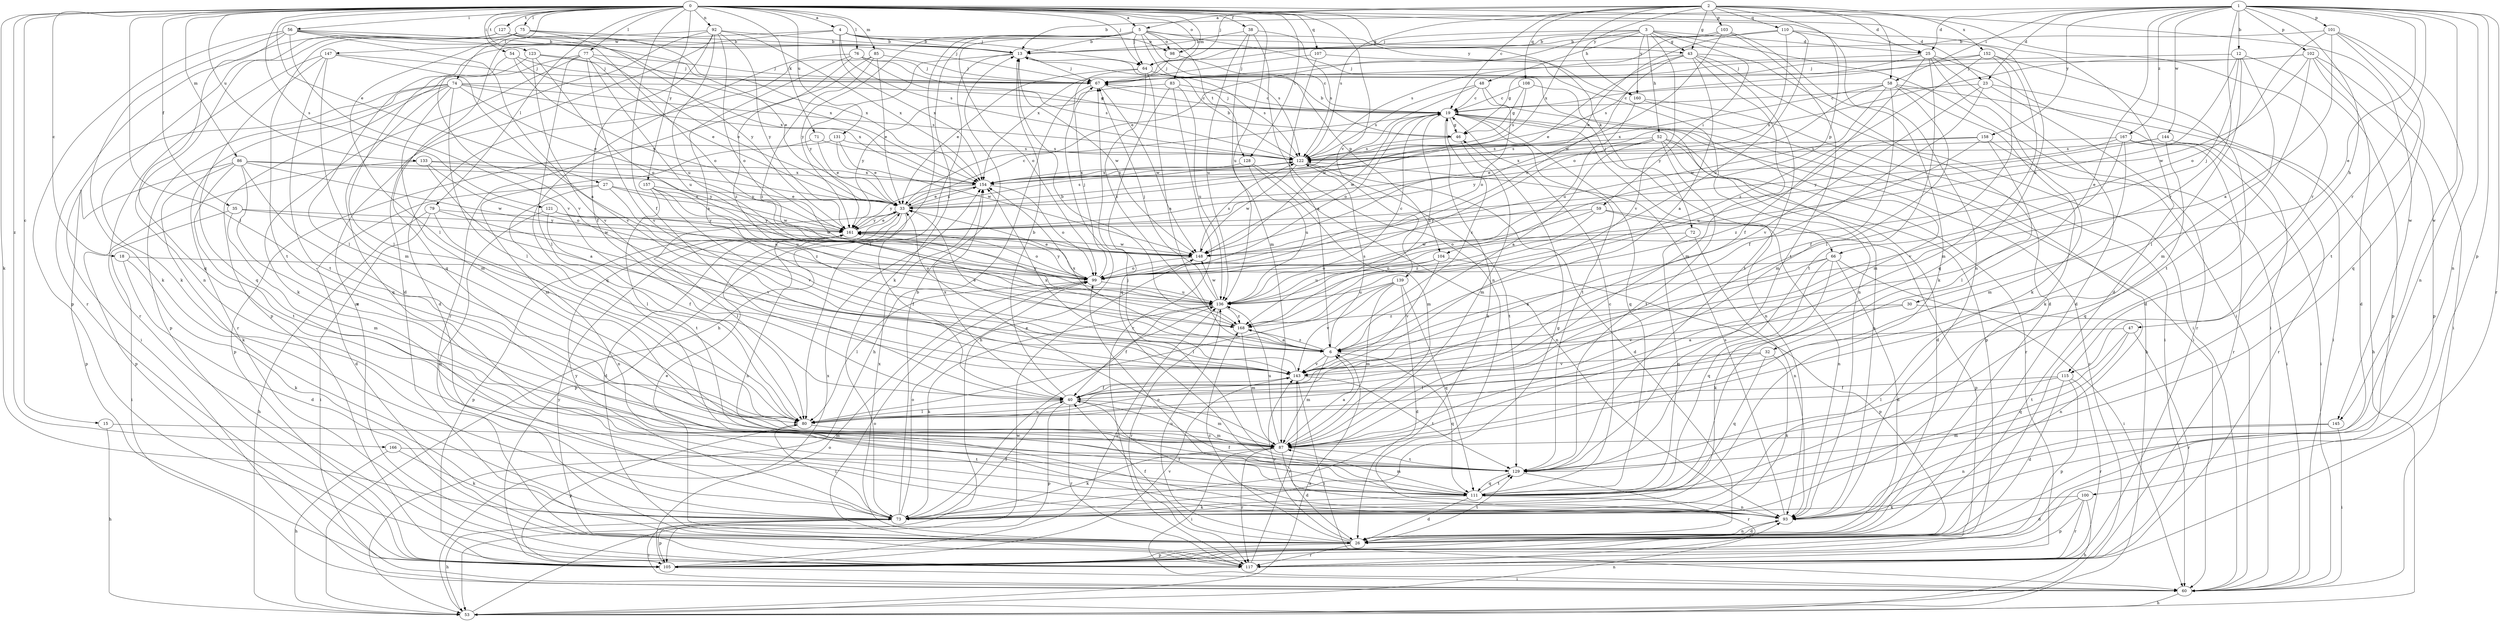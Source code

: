 strict digraph  {
0;
1;
2;
3;
4;
5;
6;
12;
13;
15;
18;
19;
23;
25;
26;
27;
30;
32;
33;
35;
38;
40;
43;
46;
47;
48;
52;
53;
54;
56;
58;
59;
60;
64;
66;
67;
71;
72;
73;
74;
75;
76;
77;
79;
80;
83;
85;
86;
87;
92;
93;
98;
99;
100;
101;
102;
103;
104;
105;
107;
108;
110;
111;
115;
117;
121;
122;
123;
127;
128;
129;
131;
133;
136;
139;
143;
144;
145;
147;
148;
152;
154;
157;
158;
160;
161;
166;
167;
168;
0 -> 4  [label=a];
0 -> 5  [label=a];
0 -> 15  [label=c];
0 -> 18  [label=c];
0 -> 23  [label=d];
0 -> 27  [label=e];
0 -> 35  [label=f];
0 -> 38  [label=f];
0 -> 40  [label=f];
0 -> 54  [label=i];
0 -> 56  [label=i];
0 -> 64  [label=j];
0 -> 71  [label=k];
0 -> 72  [label=k];
0 -> 73  [label=k];
0 -> 74  [label=l];
0 -> 75  [label=l];
0 -> 76  [label=l];
0 -> 77  [label=l];
0 -> 79  [label=l];
0 -> 80  [label=l];
0 -> 83  [label=m];
0 -> 85  [label=m];
0 -> 86  [label=m];
0 -> 92  [label=n];
0 -> 93  [label=n];
0 -> 98  [label=o];
0 -> 107  [label=q];
0 -> 115  [label=r];
0 -> 121  [label=s];
0 -> 123  [label=t];
0 -> 127  [label=t];
0 -> 128  [label=t];
0 -> 131  [label=u];
0 -> 133  [label=u];
0 -> 136  [label=u];
0 -> 139  [label=v];
0 -> 157  [label=y];
0 -> 166  [label=z];
1 -> 12  [label=b];
1 -> 13  [label=b];
1 -> 23  [label=d];
1 -> 25  [label=d];
1 -> 30  [label=e];
1 -> 32  [label=e];
1 -> 47  [label=h];
1 -> 58  [label=i];
1 -> 93  [label=n];
1 -> 100  [label=p];
1 -> 101  [label=p];
1 -> 102  [label=p];
1 -> 115  [label=r];
1 -> 117  [label=r];
1 -> 143  [label=v];
1 -> 144  [label=w];
1 -> 145  [label=w];
1 -> 158  [label=y];
1 -> 167  [label=z];
2 -> 5  [label=a];
2 -> 19  [label=c];
2 -> 25  [label=d];
2 -> 43  [label=g];
2 -> 58  [label=i];
2 -> 64  [label=j];
2 -> 103  [label=p];
2 -> 104  [label=p];
2 -> 108  [label=q];
2 -> 110  [label=q];
2 -> 122  [label=s];
2 -> 145  [label=w];
2 -> 152  [label=x];
2 -> 154  [label=x];
2 -> 160  [label=y];
3 -> 25  [label=d];
3 -> 33  [label=e];
3 -> 43  [label=g];
3 -> 48  [label=h];
3 -> 52  [label=h];
3 -> 59  [label=i];
3 -> 60  [label=i];
3 -> 64  [label=j];
3 -> 143  [label=v];
3 -> 154  [label=x];
3 -> 160  [label=y];
4 -> 13  [label=b];
4 -> 43  [label=g];
4 -> 64  [label=j];
4 -> 98  [label=o];
4 -> 122  [label=s];
4 -> 143  [label=v];
4 -> 147  [label=w];
4 -> 154  [label=x];
5 -> 13  [label=b];
5 -> 53  [label=h];
5 -> 64  [label=j];
5 -> 66  [label=j];
5 -> 73  [label=k];
5 -> 98  [label=o];
5 -> 99  [label=o];
5 -> 104  [label=p];
5 -> 122  [label=s];
5 -> 128  [label=t];
5 -> 160  [label=y];
5 -> 161  [label=y];
6 -> 19  [label=c];
6 -> 33  [label=e];
6 -> 87  [label=m];
6 -> 111  [label=q];
6 -> 122  [label=s];
6 -> 143  [label=v];
6 -> 154  [label=x];
6 -> 168  [label=z];
12 -> 66  [label=j];
12 -> 67  [label=j];
12 -> 80  [label=l];
12 -> 87  [label=m];
12 -> 99  [label=o];
12 -> 105  [label=p];
13 -> 67  [label=j];
13 -> 80  [label=l];
13 -> 148  [label=w];
13 -> 161  [label=y];
15 -> 53  [label=h];
15 -> 87  [label=m];
18 -> 26  [label=d];
18 -> 73  [label=k];
18 -> 99  [label=o];
19 -> 46  [label=g];
19 -> 67  [label=j];
19 -> 73  [label=k];
19 -> 93  [label=n];
19 -> 99  [label=o];
19 -> 105  [label=p];
19 -> 111  [label=q];
19 -> 129  [label=t];
19 -> 148  [label=w];
19 -> 168  [label=z];
23 -> 19  [label=c];
23 -> 40  [label=f];
23 -> 60  [label=i];
23 -> 117  [label=r];
23 -> 143  [label=v];
25 -> 26  [label=d];
25 -> 40  [label=f];
25 -> 46  [label=g];
25 -> 60  [label=i];
25 -> 67  [label=j];
25 -> 73  [label=k];
25 -> 129  [label=t];
26 -> 33  [label=e];
26 -> 40  [label=f];
26 -> 93  [label=n];
26 -> 105  [label=p];
26 -> 117  [label=r];
26 -> 129  [label=t];
26 -> 136  [label=u];
26 -> 143  [label=v];
26 -> 154  [label=x];
26 -> 168  [label=z];
27 -> 26  [label=d];
27 -> 33  [label=e];
27 -> 80  [label=l];
27 -> 136  [label=u];
27 -> 148  [label=w];
30 -> 93  [label=n];
30 -> 143  [label=v];
30 -> 168  [label=z];
32 -> 73  [label=k];
32 -> 80  [label=l];
32 -> 111  [label=q];
32 -> 143  [label=v];
33 -> 19  [label=c];
33 -> 26  [label=d];
33 -> 40  [label=f];
33 -> 80  [label=l];
33 -> 105  [label=p];
33 -> 122  [label=s];
33 -> 154  [label=x];
33 -> 161  [label=y];
35 -> 60  [label=i];
35 -> 87  [label=m];
35 -> 148  [label=w];
35 -> 161  [label=y];
38 -> 13  [label=b];
38 -> 87  [label=m];
38 -> 93  [label=n];
38 -> 122  [label=s];
38 -> 136  [label=u];
40 -> 13  [label=b];
40 -> 80  [label=l];
40 -> 87  [label=m];
40 -> 105  [label=p];
40 -> 117  [label=r];
40 -> 154  [label=x];
43 -> 6  [label=a];
43 -> 26  [label=d];
43 -> 33  [label=e];
43 -> 60  [label=i];
43 -> 67  [label=j];
43 -> 87  [label=m];
43 -> 99  [label=o];
43 -> 129  [label=t];
46 -> 13  [label=b];
46 -> 87  [label=m];
46 -> 122  [label=s];
47 -> 6  [label=a];
47 -> 111  [label=q];
47 -> 117  [label=r];
47 -> 129  [label=t];
48 -> 19  [label=c];
48 -> 60  [label=i];
48 -> 99  [label=o];
48 -> 122  [label=s];
48 -> 148  [label=w];
52 -> 6  [label=a];
52 -> 26  [label=d];
52 -> 33  [label=e];
52 -> 93  [label=n];
52 -> 117  [label=r];
52 -> 122  [label=s];
52 -> 129  [label=t];
52 -> 154  [label=x];
53 -> 6  [label=a];
53 -> 19  [label=c];
53 -> 93  [label=n];
53 -> 99  [label=o];
53 -> 148  [label=w];
54 -> 67  [label=j];
54 -> 80  [label=l];
54 -> 154  [label=x];
54 -> 161  [label=y];
56 -> 6  [label=a];
56 -> 13  [label=b];
56 -> 73  [label=k];
56 -> 99  [label=o];
56 -> 105  [label=p];
56 -> 111  [label=q];
56 -> 143  [label=v];
56 -> 154  [label=x];
58 -> 19  [label=c];
58 -> 40  [label=f];
58 -> 53  [label=h];
58 -> 73  [label=k];
58 -> 87  [label=m];
58 -> 148  [label=w];
58 -> 154  [label=x];
58 -> 161  [label=y];
59 -> 93  [label=n];
59 -> 99  [label=o];
59 -> 105  [label=p];
59 -> 161  [label=y];
59 -> 168  [label=z];
60 -> 53  [label=h];
64 -> 6  [label=a];
64 -> 33  [label=e];
64 -> 53  [label=h];
64 -> 122  [label=s];
64 -> 168  [label=z];
66 -> 6  [label=a];
66 -> 26  [label=d];
66 -> 60  [label=i];
66 -> 73  [label=k];
66 -> 99  [label=o];
66 -> 111  [label=q];
67 -> 19  [label=c];
67 -> 53  [label=h];
67 -> 148  [label=w];
71 -> 33  [label=e];
71 -> 87  [label=m];
71 -> 122  [label=s];
72 -> 93  [label=n];
72 -> 111  [label=q];
72 -> 148  [label=w];
73 -> 13  [label=b];
73 -> 40  [label=f];
73 -> 46  [label=g];
73 -> 53  [label=h];
73 -> 60  [label=i];
73 -> 80  [label=l];
73 -> 99  [label=o];
73 -> 105  [label=p];
73 -> 136  [label=u];
73 -> 161  [label=y];
74 -> 19  [label=c];
74 -> 33  [label=e];
74 -> 60  [label=i];
74 -> 80  [label=l];
74 -> 87  [label=m];
74 -> 105  [label=p];
74 -> 111  [label=q];
74 -> 117  [label=r];
74 -> 122  [label=s];
74 -> 154  [label=x];
75 -> 13  [label=b];
75 -> 80  [label=l];
75 -> 93  [label=n];
75 -> 129  [label=t];
75 -> 154  [label=x];
75 -> 161  [label=y];
76 -> 6  [label=a];
76 -> 46  [label=g];
76 -> 67  [label=j];
76 -> 111  [label=q];
76 -> 122  [label=s];
76 -> 168  [label=z];
77 -> 33  [label=e];
77 -> 67  [label=j];
77 -> 73  [label=k];
77 -> 80  [label=l];
77 -> 105  [label=p];
77 -> 136  [label=u];
77 -> 143  [label=v];
79 -> 53  [label=h];
79 -> 60  [label=i];
79 -> 93  [label=n];
79 -> 143  [label=v];
79 -> 161  [label=y];
80 -> 87  [label=m];
80 -> 105  [label=p];
83 -> 19  [label=c];
83 -> 111  [label=q];
83 -> 117  [label=r];
83 -> 136  [label=u];
83 -> 161  [label=y];
85 -> 26  [label=d];
85 -> 33  [label=e];
85 -> 67  [label=j];
85 -> 117  [label=r];
85 -> 168  [label=z];
86 -> 73  [label=k];
86 -> 80  [label=l];
86 -> 87  [label=m];
86 -> 105  [label=p];
86 -> 129  [label=t];
86 -> 148  [label=w];
86 -> 154  [label=x];
86 -> 161  [label=y];
87 -> 6  [label=a];
87 -> 26  [label=d];
87 -> 33  [label=e];
87 -> 60  [label=i];
87 -> 73  [label=k];
87 -> 117  [label=r];
87 -> 129  [label=t];
87 -> 136  [label=u];
92 -> 13  [label=b];
92 -> 26  [label=d];
92 -> 40  [label=f];
92 -> 99  [label=o];
92 -> 111  [label=q];
92 -> 117  [label=r];
92 -> 136  [label=u];
92 -> 154  [label=x];
92 -> 161  [label=y];
93 -> 26  [label=d];
93 -> 40  [label=f];
93 -> 99  [label=o];
93 -> 122  [label=s];
98 -> 19  [label=c];
98 -> 67  [label=j];
99 -> 33  [label=e];
99 -> 67  [label=j];
99 -> 80  [label=l];
99 -> 136  [label=u];
99 -> 161  [label=y];
100 -> 26  [label=d];
100 -> 53  [label=h];
100 -> 73  [label=k];
100 -> 105  [label=p];
100 -> 117  [label=r];
101 -> 6  [label=a];
101 -> 13  [label=b];
101 -> 93  [label=n];
101 -> 99  [label=o];
101 -> 111  [label=q];
101 -> 129  [label=t];
102 -> 26  [label=d];
102 -> 60  [label=i];
102 -> 67  [label=j];
102 -> 105  [label=p];
102 -> 129  [label=t];
102 -> 148  [label=w];
102 -> 154  [label=x];
103 -> 13  [label=b];
103 -> 73  [label=k];
103 -> 122  [label=s];
103 -> 129  [label=t];
103 -> 148  [label=w];
104 -> 99  [label=o];
104 -> 105  [label=p];
104 -> 136  [label=u];
104 -> 143  [label=v];
105 -> 60  [label=i];
105 -> 136  [label=u];
105 -> 143  [label=v];
105 -> 154  [label=x];
107 -> 6  [label=a];
107 -> 67  [label=j];
107 -> 93  [label=n];
108 -> 19  [label=c];
108 -> 46  [label=g];
108 -> 87  [label=m];
108 -> 122  [label=s];
110 -> 13  [label=b];
110 -> 26  [label=d];
110 -> 33  [label=e];
110 -> 99  [label=o];
110 -> 111  [label=q];
110 -> 136  [label=u];
111 -> 19  [label=c];
111 -> 26  [label=d];
111 -> 40  [label=f];
111 -> 73  [label=k];
111 -> 87  [label=m];
111 -> 93  [label=n];
111 -> 129  [label=t];
115 -> 26  [label=d];
115 -> 40  [label=f];
115 -> 80  [label=l];
115 -> 105  [label=p];
115 -> 117  [label=r];
117 -> 99  [label=o];
117 -> 143  [label=v];
117 -> 161  [label=y];
121 -> 40  [label=f];
121 -> 93  [label=n];
121 -> 148  [label=w];
121 -> 161  [label=y];
122 -> 13  [label=b];
122 -> 26  [label=d];
122 -> 129  [label=t];
122 -> 148  [label=w];
122 -> 154  [label=x];
123 -> 33  [label=e];
123 -> 67  [label=j];
123 -> 80  [label=l];
123 -> 99  [label=o];
123 -> 143  [label=v];
127 -> 13  [label=b];
127 -> 33  [label=e];
127 -> 67  [label=j];
127 -> 73  [label=k];
127 -> 117  [label=r];
128 -> 87  [label=m];
128 -> 93  [label=n];
128 -> 136  [label=u];
128 -> 154  [label=x];
129 -> 67  [label=j];
129 -> 111  [label=q];
129 -> 117  [label=r];
131 -> 33  [label=e];
131 -> 105  [label=p];
131 -> 122  [label=s];
131 -> 148  [label=w];
133 -> 6  [label=a];
133 -> 99  [label=o];
133 -> 105  [label=p];
133 -> 154  [label=x];
133 -> 161  [label=y];
136 -> 19  [label=c];
136 -> 40  [label=f];
136 -> 67  [label=j];
136 -> 73  [label=k];
136 -> 117  [label=r];
136 -> 148  [label=w];
136 -> 161  [label=y];
136 -> 168  [label=z];
139 -> 26  [label=d];
139 -> 80  [label=l];
139 -> 87  [label=m];
139 -> 111  [label=q];
139 -> 136  [label=u];
139 -> 143  [label=v];
143 -> 40  [label=f];
143 -> 60  [label=i];
143 -> 129  [label=t];
143 -> 154  [label=x];
144 -> 111  [label=q];
144 -> 117  [label=r];
144 -> 122  [label=s];
144 -> 161  [label=y];
145 -> 60  [label=i];
145 -> 87  [label=m];
145 -> 93  [label=n];
147 -> 67  [label=j];
147 -> 87  [label=m];
147 -> 111  [label=q];
147 -> 117  [label=r];
147 -> 129  [label=t];
147 -> 143  [label=v];
148 -> 99  [label=o];
148 -> 122  [label=s];
152 -> 26  [label=d];
152 -> 67  [label=j];
152 -> 80  [label=l];
152 -> 87  [label=m];
152 -> 122  [label=s];
152 -> 168  [label=z];
154 -> 33  [label=e];
154 -> 99  [label=o];
154 -> 122  [label=s];
154 -> 161  [label=y];
157 -> 33  [label=e];
157 -> 129  [label=t];
157 -> 136  [label=u];
157 -> 143  [label=v];
157 -> 168  [label=z];
158 -> 60  [label=i];
158 -> 80  [label=l];
158 -> 122  [label=s];
158 -> 136  [label=u];
158 -> 168  [label=z];
160 -> 53  [label=h];
160 -> 60  [label=i];
160 -> 136  [label=u];
161 -> 33  [label=e];
161 -> 93  [label=n];
161 -> 99  [label=o];
161 -> 105  [label=p];
161 -> 148  [label=w];
166 -> 53  [label=h];
166 -> 73  [label=k];
166 -> 129  [label=t];
167 -> 60  [label=i];
167 -> 87  [label=m];
167 -> 117  [label=r];
167 -> 122  [label=s];
167 -> 143  [label=v];
167 -> 161  [label=y];
168 -> 6  [label=a];
168 -> 13  [label=b];
168 -> 87  [label=m];
}
